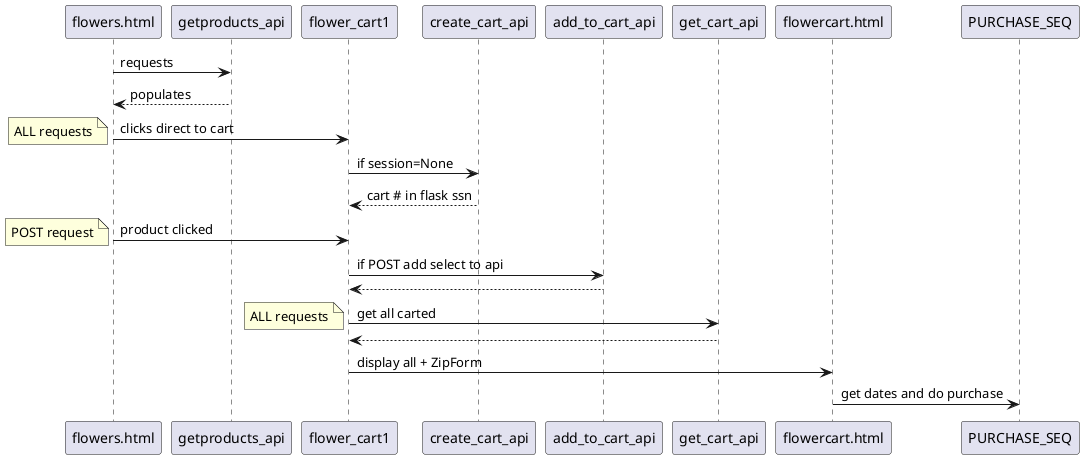 @startuml


flowers.html -> getproducts_api : requests
flowers.html <-- getproducts_api : populates

flowers.html -> flower_cart1: clicks direct to cart
note left: ALL requests

flower_cart1 -> create_cart_api: if session=None
flower_cart1 <-- create_cart_api: cart # in flask ssn

flowers.html -> flower_cart1:product clicked
note left: POST request
flower_cart1 -> add_to_cart_api: if POST add select to api
flower_cart1 <-- add_to_cart_api

flower_cart1 -> get_cart_api:get all carted
note left: ALL requests
flower_cart1 <-- get_cart_api

flower_cart1 -> flowercart.html: display all + ZipForm 
flowercart.html -> PURCHASE_SEQ: get dates and do purchase






@enduml